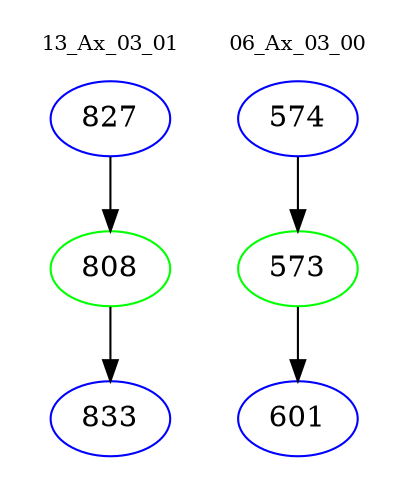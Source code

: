 digraph{
subgraph cluster_0 {
color = white
label = "13_Ax_03_01";
fontsize=10;
T0_827 [label="827", color="blue"]
T0_827 -> T0_808 [color="black"]
T0_808 [label="808", color="green"]
T0_808 -> T0_833 [color="black"]
T0_833 [label="833", color="blue"]
}
subgraph cluster_1 {
color = white
label = "06_Ax_03_00";
fontsize=10;
T1_574 [label="574", color="blue"]
T1_574 -> T1_573 [color="black"]
T1_573 [label="573", color="green"]
T1_573 -> T1_601 [color="black"]
T1_601 [label="601", color="blue"]
}
}

